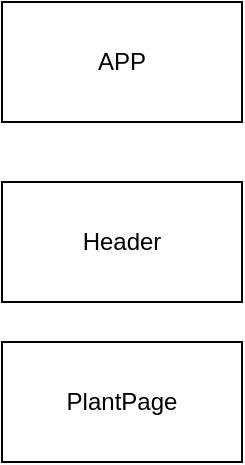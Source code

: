 <mxfile>
    <diagram id="36YySKFcxxeI_hKWFjkX" name="Page-1">
        <mxGraphModel dx="390" dy="758" grid="1" gridSize="10" guides="1" tooltips="1" connect="1" arrows="1" fold="1" page="1" pageScale="1" pageWidth="850" pageHeight="1100" math="0" shadow="0">
            <root>
                <mxCell id="0"/>
                <mxCell id="1" parent="0"/>
                <mxCell id="2" value="APP" style="whiteSpace=wrap;html=1;" vertex="1" parent="1">
                    <mxGeometry x="110" y="70" width="120" height="60" as="geometry"/>
                </mxCell>
                <mxCell id="3" value="Header" style="whiteSpace=wrap;html=1;" vertex="1" parent="1">
                    <mxGeometry x="110" y="160" width="120" height="60" as="geometry"/>
                </mxCell>
                <mxCell id="4" value="PlantPage" style="whiteSpace=wrap;html=1;" vertex="1" parent="1">
                    <mxGeometry x="110" y="240" width="120" height="60" as="geometry"/>
                </mxCell>
            </root>
        </mxGraphModel>
    </diagram>
</mxfile>